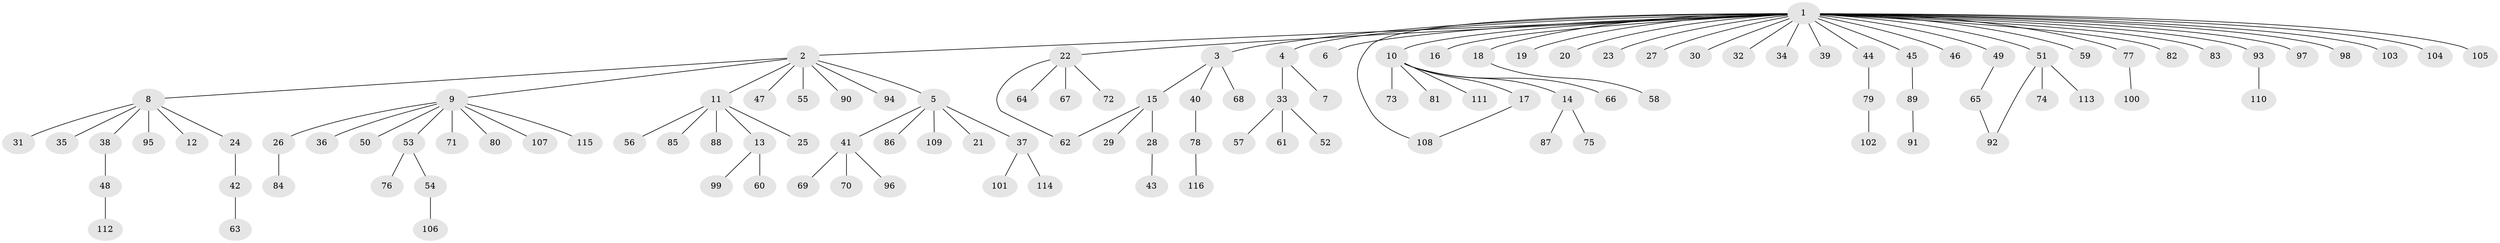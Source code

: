 // coarse degree distribution, {10: 0.02857142857142857, 5: 0.02857142857142857, 3: 0.17142857142857143, 2: 0.22857142857142856, 4: 0.05714285714285714, 1: 0.4857142857142857}
// Generated by graph-tools (version 1.1) at 2025/50/03/04/25 22:50:30]
// undirected, 116 vertices, 118 edges
graph export_dot {
  node [color=gray90,style=filled];
  1;
  2;
  3;
  4;
  5;
  6;
  7;
  8;
  9;
  10;
  11;
  12;
  13;
  14;
  15;
  16;
  17;
  18;
  19;
  20;
  21;
  22;
  23;
  24;
  25;
  26;
  27;
  28;
  29;
  30;
  31;
  32;
  33;
  34;
  35;
  36;
  37;
  38;
  39;
  40;
  41;
  42;
  43;
  44;
  45;
  46;
  47;
  48;
  49;
  50;
  51;
  52;
  53;
  54;
  55;
  56;
  57;
  58;
  59;
  60;
  61;
  62;
  63;
  64;
  65;
  66;
  67;
  68;
  69;
  70;
  71;
  72;
  73;
  74;
  75;
  76;
  77;
  78;
  79;
  80;
  81;
  82;
  83;
  84;
  85;
  86;
  87;
  88;
  89;
  90;
  91;
  92;
  93;
  94;
  95;
  96;
  97;
  98;
  99;
  100;
  101;
  102;
  103;
  104;
  105;
  106;
  107;
  108;
  109;
  110;
  111;
  112;
  113;
  114;
  115;
  116;
  1 -- 2;
  1 -- 3;
  1 -- 4;
  1 -- 6;
  1 -- 10;
  1 -- 16;
  1 -- 18;
  1 -- 19;
  1 -- 20;
  1 -- 22;
  1 -- 23;
  1 -- 27;
  1 -- 30;
  1 -- 32;
  1 -- 34;
  1 -- 39;
  1 -- 44;
  1 -- 45;
  1 -- 46;
  1 -- 49;
  1 -- 51;
  1 -- 59;
  1 -- 77;
  1 -- 82;
  1 -- 83;
  1 -- 93;
  1 -- 97;
  1 -- 98;
  1 -- 103;
  1 -- 104;
  1 -- 105;
  1 -- 108;
  2 -- 5;
  2 -- 8;
  2 -- 9;
  2 -- 11;
  2 -- 47;
  2 -- 55;
  2 -- 90;
  2 -- 94;
  3 -- 15;
  3 -- 40;
  3 -- 68;
  4 -- 7;
  4 -- 33;
  5 -- 21;
  5 -- 37;
  5 -- 41;
  5 -- 86;
  5 -- 109;
  8 -- 12;
  8 -- 24;
  8 -- 31;
  8 -- 35;
  8 -- 38;
  8 -- 95;
  9 -- 26;
  9 -- 36;
  9 -- 50;
  9 -- 53;
  9 -- 71;
  9 -- 80;
  9 -- 107;
  9 -- 115;
  10 -- 14;
  10 -- 17;
  10 -- 66;
  10 -- 73;
  10 -- 81;
  10 -- 111;
  11 -- 13;
  11 -- 25;
  11 -- 56;
  11 -- 85;
  11 -- 88;
  13 -- 60;
  13 -- 99;
  14 -- 75;
  14 -- 87;
  15 -- 28;
  15 -- 29;
  15 -- 62;
  17 -- 108;
  18 -- 58;
  22 -- 62;
  22 -- 64;
  22 -- 67;
  22 -- 72;
  24 -- 42;
  26 -- 84;
  28 -- 43;
  33 -- 52;
  33 -- 57;
  33 -- 61;
  37 -- 101;
  37 -- 114;
  38 -- 48;
  40 -- 78;
  41 -- 69;
  41 -- 70;
  41 -- 96;
  42 -- 63;
  44 -- 79;
  45 -- 89;
  48 -- 112;
  49 -- 65;
  51 -- 74;
  51 -- 92;
  51 -- 113;
  53 -- 54;
  53 -- 76;
  54 -- 106;
  65 -- 92;
  77 -- 100;
  78 -- 116;
  79 -- 102;
  89 -- 91;
  93 -- 110;
}
